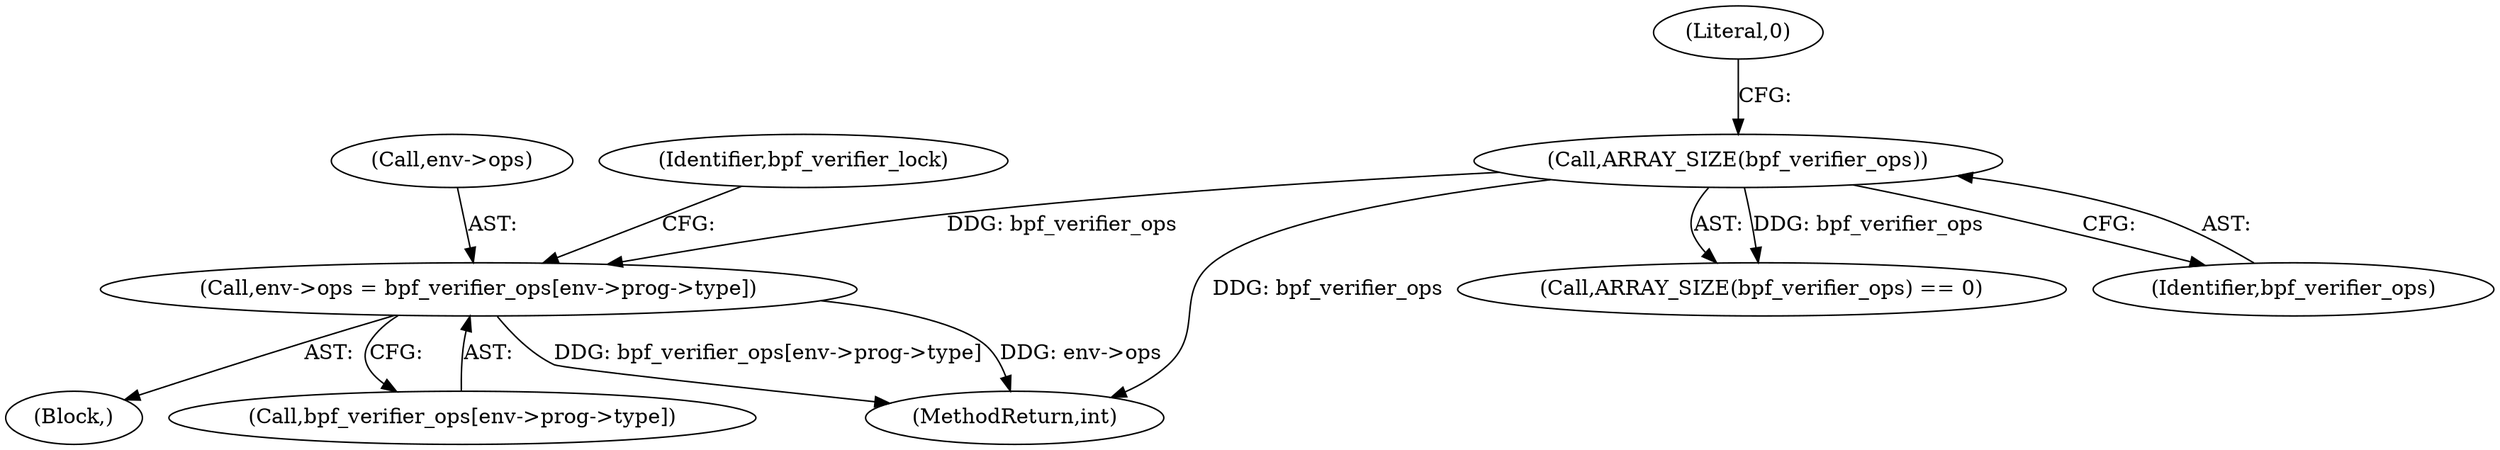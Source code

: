 digraph "0_linux_c131187db2d3fa2f8bf32fdf4e9a4ef805168467_0@array" {
"1000174" [label="(Call,env->ops = bpf_verifier_ops[env->prog->type])"];
"1000122" [label="(Call,ARRAY_SIZE(bpf_verifier_ops))"];
"1000121" [label="(Call,ARRAY_SIZE(bpf_verifier_ops) == 0)"];
"1000175" [label="(Call,env->ops)"];
"1000112" [label="(Block,)"];
"1000124" [label="(Literal,0)"];
"1000122" [label="(Call,ARRAY_SIZE(bpf_verifier_ops))"];
"1000178" [label="(Call,bpf_verifier_ops[env->prog->type])"];
"1000187" [label="(Identifier,bpf_verifier_lock)"];
"1000123" [label="(Identifier,bpf_verifier_ops)"];
"1000174" [label="(Call,env->ops = bpf_verifier_ops[env->prog->type])"];
"1000522" [label="(MethodReturn,int)"];
"1000174" -> "1000112"  [label="AST: "];
"1000174" -> "1000178"  [label="CFG: "];
"1000175" -> "1000174"  [label="AST: "];
"1000178" -> "1000174"  [label="AST: "];
"1000187" -> "1000174"  [label="CFG: "];
"1000174" -> "1000522"  [label="DDG: bpf_verifier_ops[env->prog->type]"];
"1000174" -> "1000522"  [label="DDG: env->ops"];
"1000122" -> "1000174"  [label="DDG: bpf_verifier_ops"];
"1000122" -> "1000121"  [label="AST: "];
"1000122" -> "1000123"  [label="CFG: "];
"1000123" -> "1000122"  [label="AST: "];
"1000124" -> "1000122"  [label="CFG: "];
"1000122" -> "1000522"  [label="DDG: bpf_verifier_ops"];
"1000122" -> "1000121"  [label="DDG: bpf_verifier_ops"];
}
